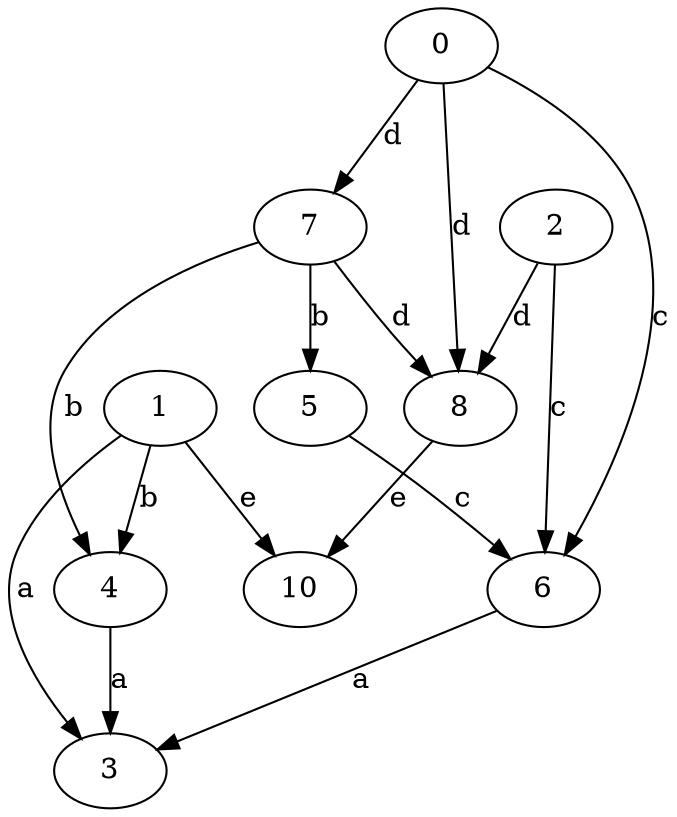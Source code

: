 strict digraph  {
1;
2;
3;
4;
5;
6;
0;
7;
8;
10;
1 -> 3  [label=a];
1 -> 4  [label=b];
1 -> 10  [label=e];
2 -> 6  [label=c];
2 -> 8  [label=d];
4 -> 3  [label=a];
5 -> 6  [label=c];
6 -> 3  [label=a];
0 -> 6  [label=c];
0 -> 7  [label=d];
0 -> 8  [label=d];
7 -> 4  [label=b];
7 -> 5  [label=b];
7 -> 8  [label=d];
8 -> 10  [label=e];
}
